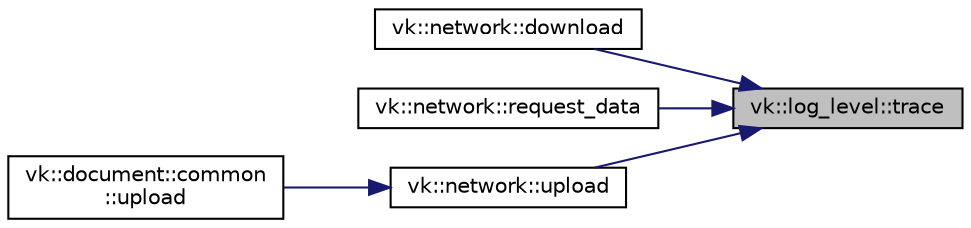 digraph "vk::log_level::trace"
{
 // LATEX_PDF_SIZE
  edge [fontname="Helvetica",fontsize="10",labelfontname="Helvetica",labelfontsize="10"];
  node [fontname="Helvetica",fontsize="10",shape=record];
  rankdir="RL";
  Node1 [label="vk::log_level::trace",height=0.2,width=0.4,color="black", fillcolor="grey75", style="filled", fontcolor="black",tooltip=" "];
  Node1 -> Node2 [dir="back",color="midnightblue",fontsize="10",style="solid",fontname="Helvetica"];
  Node2 [label="vk::network::download",height=0.2,width=0.4,color="black", fillcolor="white", style="filled",URL="$namespacevk_1_1network.html#ab401b034bb78e2eda236f18f0c41267f",tooltip="Download file from server to filename."];
  Node1 -> Node3 [dir="back",color="midnightblue",fontsize="10",style="solid",fontname="Helvetica"];
  Node3 [label="vk::network::request_data",height=0.2,width=0.4,color="black", fillcolor="white", style="filled",URL="$namespacevk_1_1network.html#a7c4597744a86aa0748df1a8e059691b2",tooltip="Execute HTTP POST request with text data."];
  Node1 -> Node4 [dir="back",color="midnightblue",fontsize="10",style="solid",fontname="Helvetica"];
  Node4 [label="vk::network::upload",height=0.2,width=0.4,color="black", fillcolor="white", style="filled",URL="$namespacevk_1_1network.html#afbc06b26eef6d1663b7628259b14db1d",tooltip="Upload file from filename to server."];
  Node4 -> Node5 [dir="back",color="midnightblue",fontsize="10",style="solid",fontname="Helvetica"];
  Node5 [label="vk::document::common\l::upload",height=0.2,width=0.4,color="black", fillcolor="white", style="filled",URL="$classvk_1_1document_1_1common.html#a5b587d26ec0fe5718ebbd5e89d6fbb3a",tooltip="Upload file to server."];
}
